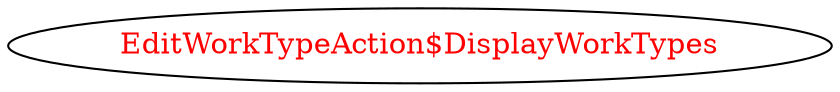 digraph dependencyGraph {
 concentrate=true;
 ranksep="2.0";
 rankdir="LR"; 
 splines="ortho";
"EditWorkTypeAction$DisplayWorkTypes" [fontcolor="red"];
}